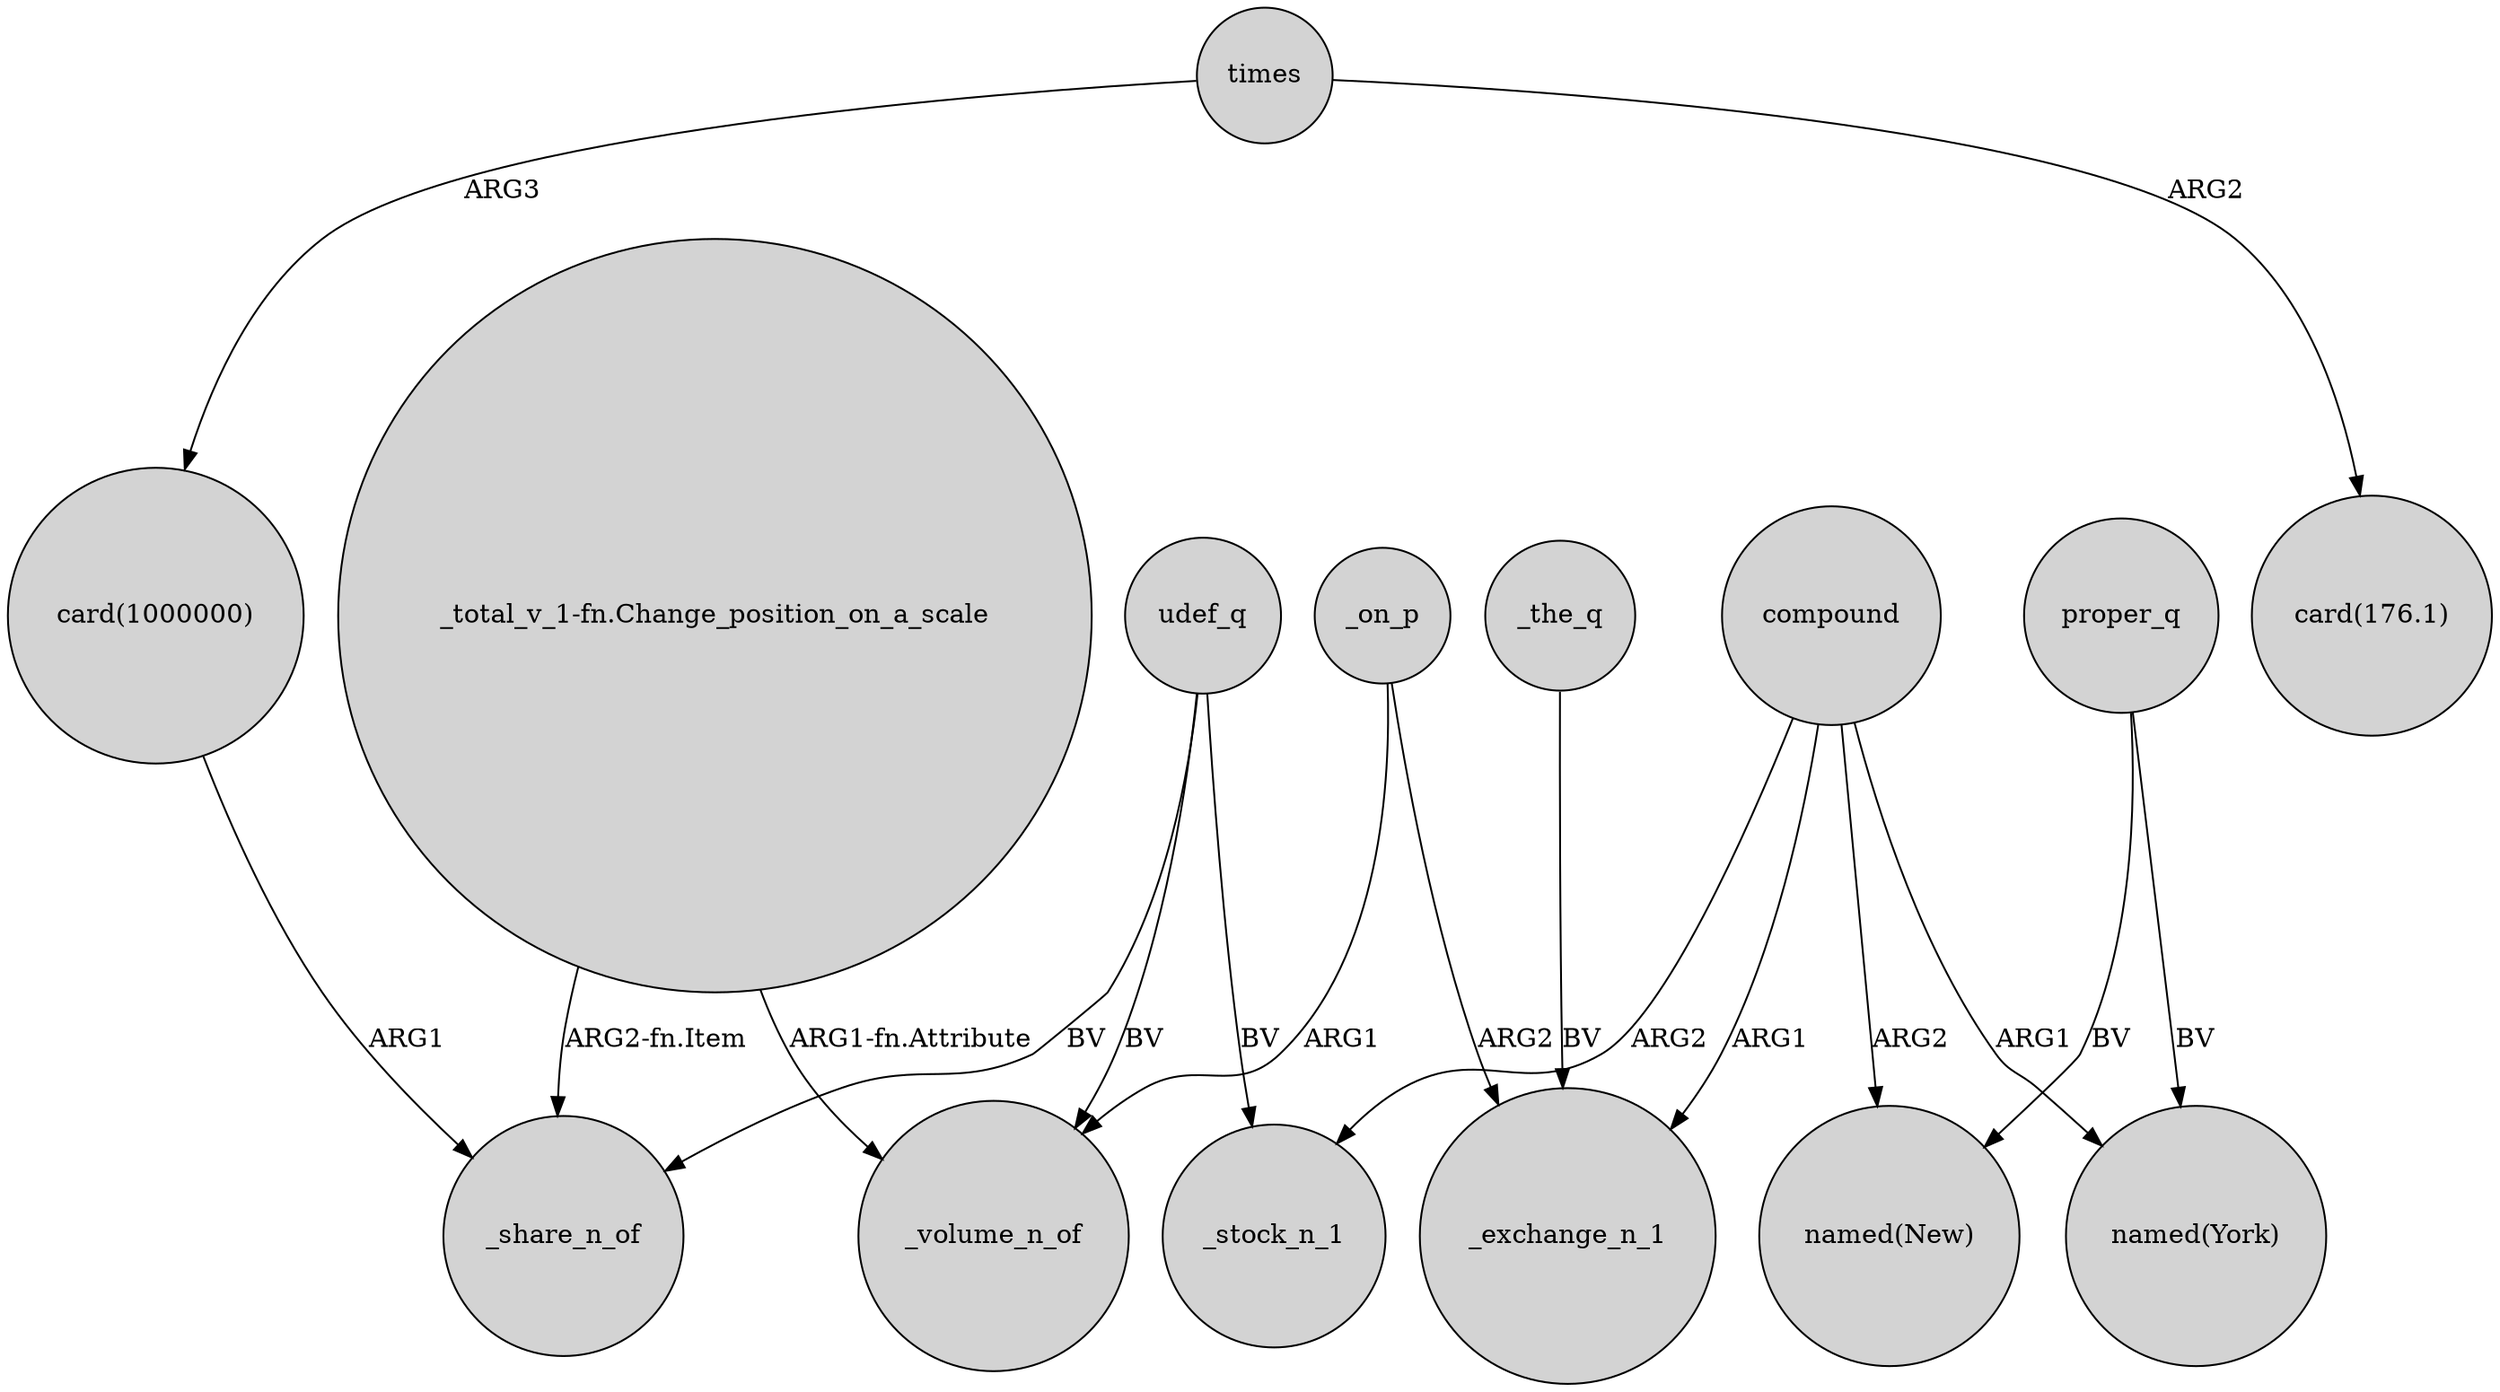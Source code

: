 digraph {
	node [shape=circle style=filled]
	times -> "card(1000000)" [label=ARG3]
	"_total_v_1-fn.Change_position_on_a_scale" -> _volume_n_of [label="ARG1-fn.Attribute"]
	"_total_v_1-fn.Change_position_on_a_scale" -> _share_n_of [label="ARG2-fn.Item"]
	udef_q -> _share_n_of [label=BV]
	compound -> _stock_n_1 [label=ARG2]
	compound -> "named(York)" [label=ARG1]
	_on_p -> _exchange_n_1 [label=ARG2]
	_the_q -> _exchange_n_1 [label=BV]
	udef_q -> _volume_n_of [label=BV]
	compound -> _exchange_n_1 [label=ARG1]
	proper_q -> "named(York)" [label=BV]
	compound -> "named(New)" [label=ARG2]
	_on_p -> _volume_n_of [label=ARG1]
	"card(1000000)" -> _share_n_of [label=ARG1]
	times -> "card(176.1)" [label=ARG2]
	proper_q -> "named(New)" [label=BV]
	udef_q -> _stock_n_1 [label=BV]
}
